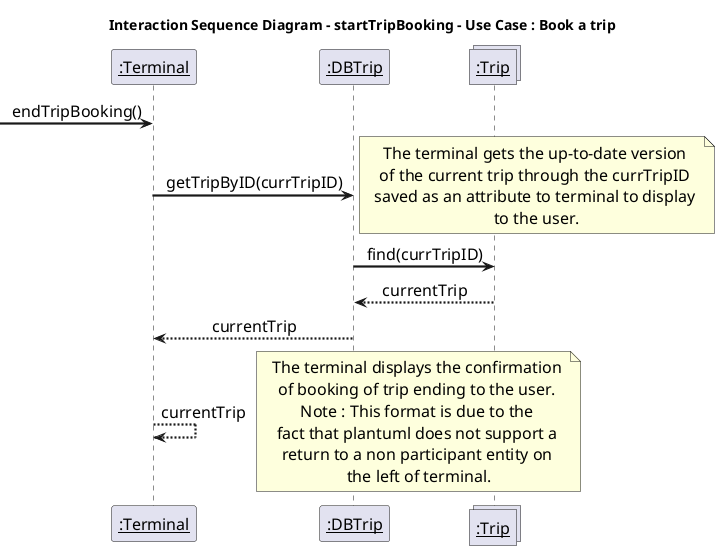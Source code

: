 @startuml endTripBooking Interaction Sequence Diagram
title "Interaction Sequence Diagram - startTripBooking - Use Case : Book a trip"
skinparam DefaultFontName Arial
skinparam DefaultFontSize 16
skinparam DefaultFontStyle bold
skinparam ArrowThickness 2.2
skinparam sequenceMessageAlign center
skinparam noteTextAlignment center
skinparam sequenceParticipant underline
hide empty members

participant ":Terminal" as terminal
participant ":DBTrip" as dbtr
collections ":Trip" as tripM

->terminal:endTripBooking()
terminal->dbtr:getTripByID(currTripID)

note right
    The terminal gets the up-to-date version 
    of the current trip through the currTripID 
    saved as an attribute to terminal to display 
    to the user.
endnote

dbtr->tripM: find(currTripID)
tripM --> dbtr:currentTrip
dbtr --> terminal:currentTrip

terminal --> terminal: currentTrip

note right
    The terminal displays the confirmation 
    of booking of trip ending to the user. 
    Note : This format is due to the 
    fact that plantuml does not support a 
    return to a non participant entity on 
    the left of terminal.
endnote

@enduml